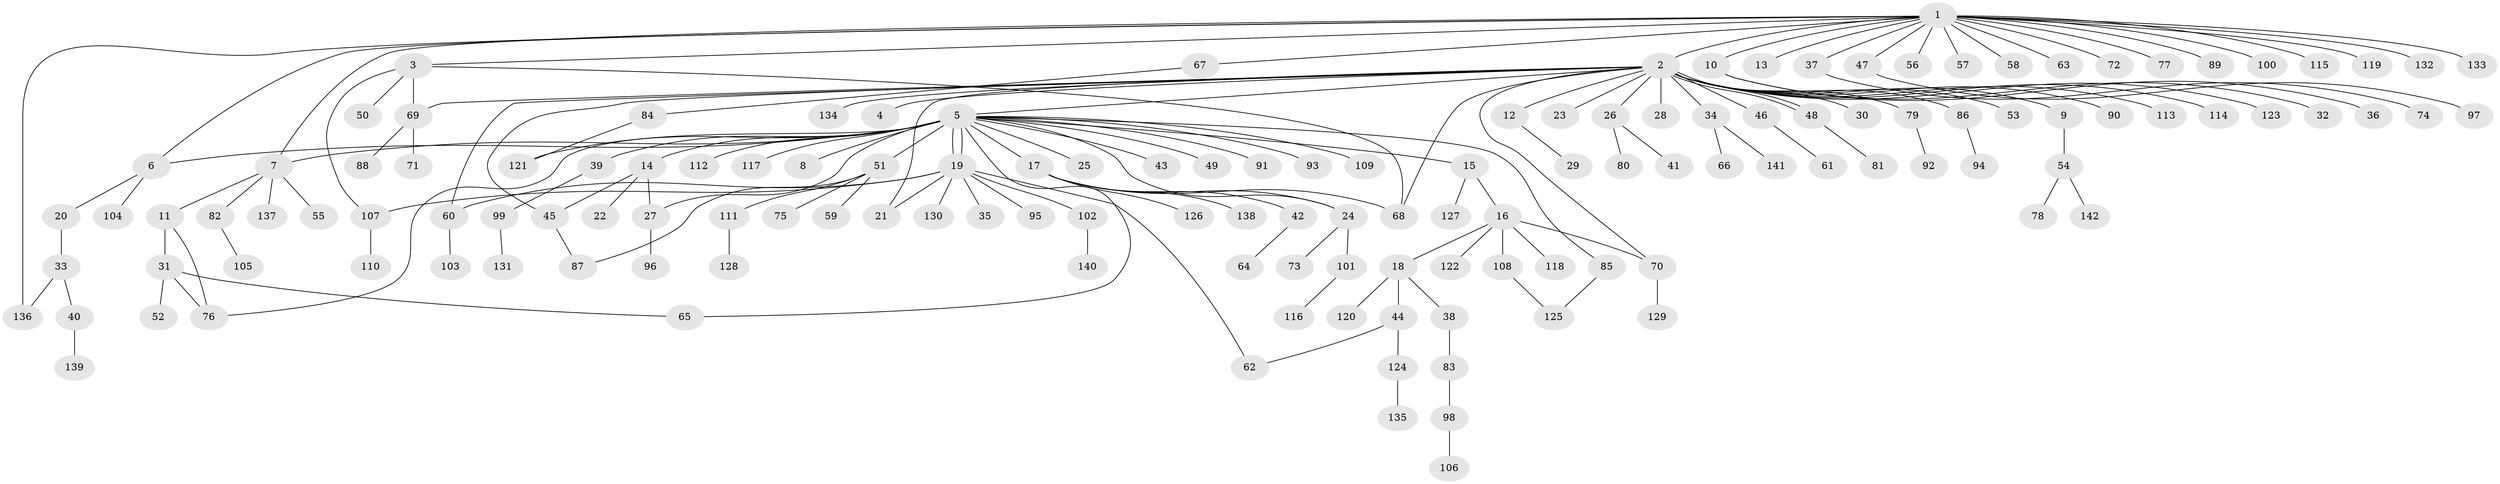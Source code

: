 // Generated by graph-tools (version 1.1) at 2025/35/03/09/25 02:35:16]
// undirected, 142 vertices, 163 edges
graph export_dot {
graph [start="1"]
  node [color=gray90,style=filled];
  1;
  2;
  3;
  4;
  5;
  6;
  7;
  8;
  9;
  10;
  11;
  12;
  13;
  14;
  15;
  16;
  17;
  18;
  19;
  20;
  21;
  22;
  23;
  24;
  25;
  26;
  27;
  28;
  29;
  30;
  31;
  32;
  33;
  34;
  35;
  36;
  37;
  38;
  39;
  40;
  41;
  42;
  43;
  44;
  45;
  46;
  47;
  48;
  49;
  50;
  51;
  52;
  53;
  54;
  55;
  56;
  57;
  58;
  59;
  60;
  61;
  62;
  63;
  64;
  65;
  66;
  67;
  68;
  69;
  70;
  71;
  72;
  73;
  74;
  75;
  76;
  77;
  78;
  79;
  80;
  81;
  82;
  83;
  84;
  85;
  86;
  87;
  88;
  89;
  90;
  91;
  92;
  93;
  94;
  95;
  96;
  97;
  98;
  99;
  100;
  101;
  102;
  103;
  104;
  105;
  106;
  107;
  108;
  109;
  110;
  111;
  112;
  113;
  114;
  115;
  116;
  117;
  118;
  119;
  120;
  121;
  122;
  123;
  124;
  125;
  126;
  127;
  128;
  129;
  130;
  131;
  132;
  133;
  134;
  135;
  136;
  137;
  138;
  139;
  140;
  141;
  142;
  1 -- 2;
  1 -- 3;
  1 -- 6;
  1 -- 7;
  1 -- 10;
  1 -- 13;
  1 -- 37;
  1 -- 47;
  1 -- 56;
  1 -- 57;
  1 -- 58;
  1 -- 63;
  1 -- 67;
  1 -- 72;
  1 -- 77;
  1 -- 89;
  1 -- 100;
  1 -- 115;
  1 -- 119;
  1 -- 132;
  1 -- 133;
  1 -- 136;
  2 -- 4;
  2 -- 5;
  2 -- 9;
  2 -- 12;
  2 -- 21;
  2 -- 23;
  2 -- 26;
  2 -- 28;
  2 -- 30;
  2 -- 34;
  2 -- 45;
  2 -- 46;
  2 -- 48;
  2 -- 48;
  2 -- 53;
  2 -- 60;
  2 -- 68;
  2 -- 69;
  2 -- 70;
  2 -- 79;
  2 -- 86;
  2 -- 90;
  2 -- 113;
  2 -- 114;
  2 -- 123;
  2 -- 134;
  3 -- 50;
  3 -- 68;
  3 -- 69;
  3 -- 107;
  5 -- 6;
  5 -- 7;
  5 -- 8;
  5 -- 14;
  5 -- 15;
  5 -- 17;
  5 -- 19;
  5 -- 19;
  5 -- 24;
  5 -- 25;
  5 -- 27;
  5 -- 39;
  5 -- 43;
  5 -- 49;
  5 -- 51;
  5 -- 65;
  5 -- 76;
  5 -- 85;
  5 -- 91;
  5 -- 93;
  5 -- 109;
  5 -- 112;
  5 -- 117;
  5 -- 121;
  6 -- 20;
  6 -- 104;
  7 -- 11;
  7 -- 55;
  7 -- 82;
  7 -- 137;
  9 -- 54;
  10 -- 32;
  10 -- 36;
  11 -- 31;
  11 -- 76;
  12 -- 29;
  14 -- 22;
  14 -- 27;
  14 -- 45;
  15 -- 16;
  15 -- 127;
  16 -- 18;
  16 -- 70;
  16 -- 108;
  16 -- 118;
  16 -- 122;
  17 -- 24;
  17 -- 42;
  17 -- 68;
  17 -- 126;
  17 -- 138;
  18 -- 38;
  18 -- 44;
  18 -- 120;
  19 -- 21;
  19 -- 35;
  19 -- 60;
  19 -- 62;
  19 -- 95;
  19 -- 102;
  19 -- 107;
  19 -- 130;
  20 -- 33;
  24 -- 73;
  24 -- 101;
  26 -- 41;
  26 -- 80;
  27 -- 96;
  31 -- 52;
  31 -- 65;
  31 -- 76;
  33 -- 40;
  33 -- 136;
  34 -- 66;
  34 -- 141;
  37 -- 74;
  38 -- 83;
  39 -- 99;
  40 -- 139;
  42 -- 64;
  44 -- 62;
  44 -- 124;
  45 -- 87;
  46 -- 61;
  47 -- 97;
  48 -- 81;
  51 -- 59;
  51 -- 75;
  51 -- 87;
  51 -- 111;
  54 -- 78;
  54 -- 142;
  60 -- 103;
  67 -- 84;
  69 -- 71;
  69 -- 88;
  70 -- 129;
  79 -- 92;
  82 -- 105;
  83 -- 98;
  84 -- 121;
  85 -- 125;
  86 -- 94;
  98 -- 106;
  99 -- 131;
  101 -- 116;
  102 -- 140;
  107 -- 110;
  108 -- 125;
  111 -- 128;
  124 -- 135;
}
